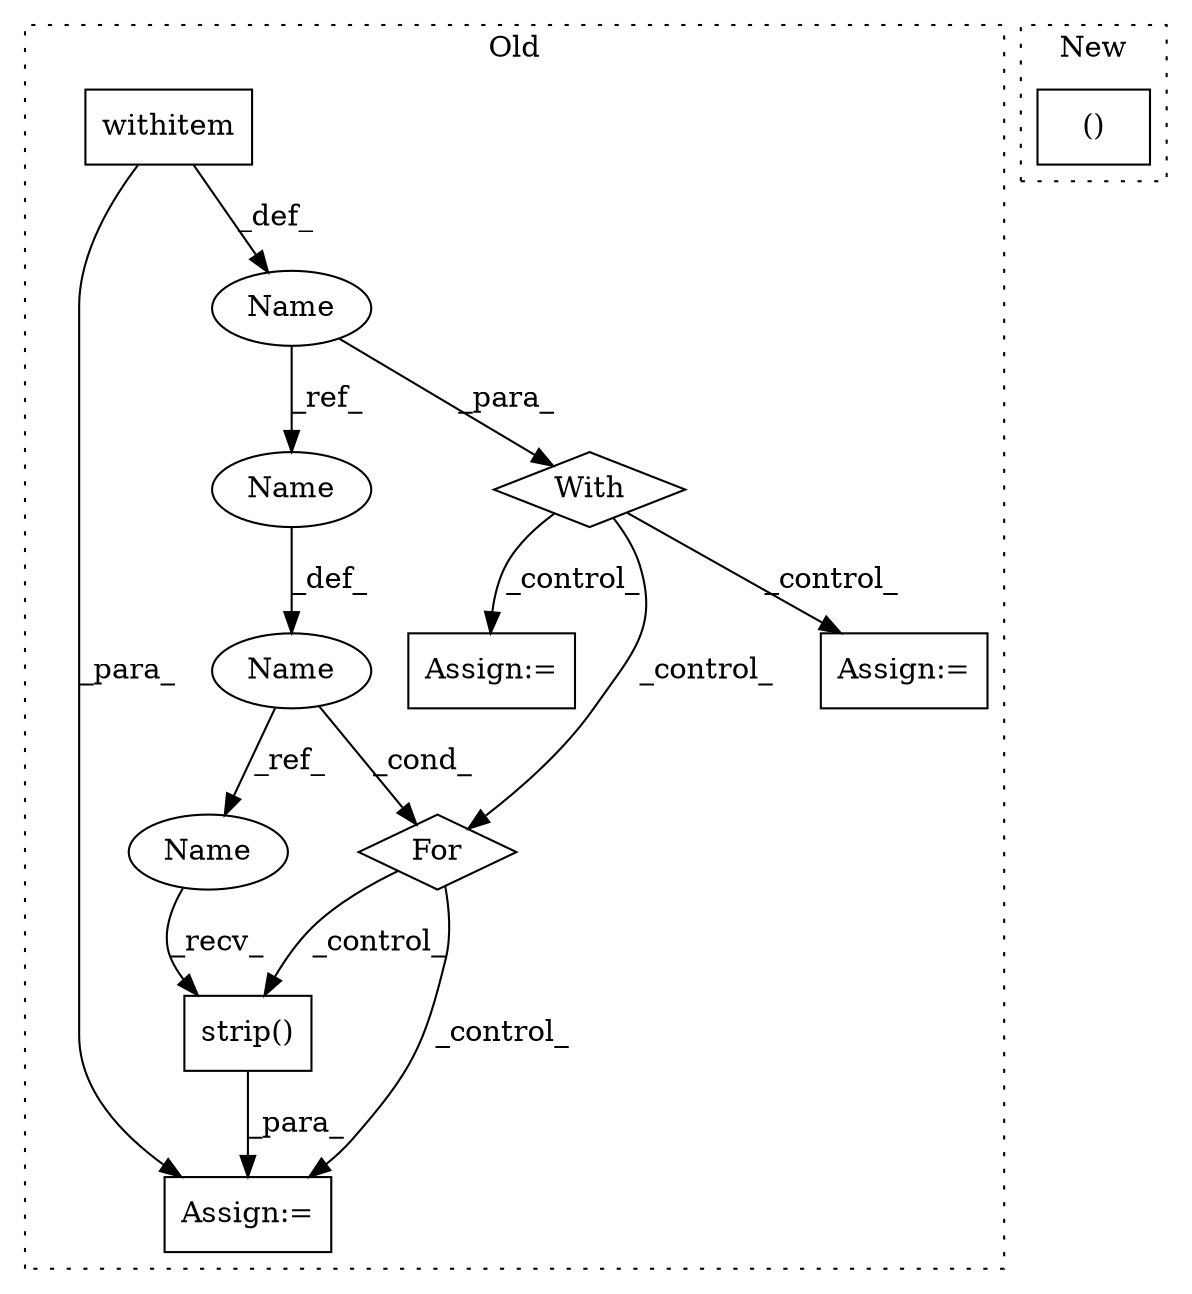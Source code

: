 digraph G {
subgraph cluster0 {
1 [label="strip()" a="75" s="13827" l="12" shape="box"];
3 [label="Assign:=" a="68" s="13868" l="4" shape="box"];
4 [label="Name" a="87" s="13742" l="2" shape="ellipse"];
5 [label="With" a="39" s="13694,13703" l="5,55" shape="diamond"];
6 [label="withitem" a="49" s="13699" l="4" shape="box"];
7 [label="For" a="107" s="13788,13802" l="4,18" shape="diamond"];
8 [label="Name" a="87" s="13792" l="4" shape="ellipse"];
9 [label="Assign:=" a="68" s="14198" l="3" shape="box"];
10 [label="Assign:=" a="68" s="14099" l="3" shape="box"];
11 [label="Name" a="87" s="13800" l="2" shape="ellipse"];
12 [label="Name" a="87" s="13827" l="4" shape="ellipse"];
label = "Old";
style="dotted";
}
subgraph cluster1 {
2 [label="()" a="54" s="13531" l="41" shape="box"];
label = "New";
style="dotted";
}
1 -> 3 [label="_para_"];
4 -> 5 [label="_para_"];
4 -> 11 [label="_ref_"];
5 -> 10 [label="_control_"];
5 -> 7 [label="_control_"];
5 -> 9 [label="_control_"];
6 -> 3 [label="_para_"];
6 -> 4 [label="_def_"];
7 -> 3 [label="_control_"];
7 -> 1 [label="_control_"];
8 -> 12 [label="_ref_"];
8 -> 7 [label="_cond_"];
11 -> 8 [label="_def_"];
12 -> 1 [label="_recv_"];
}